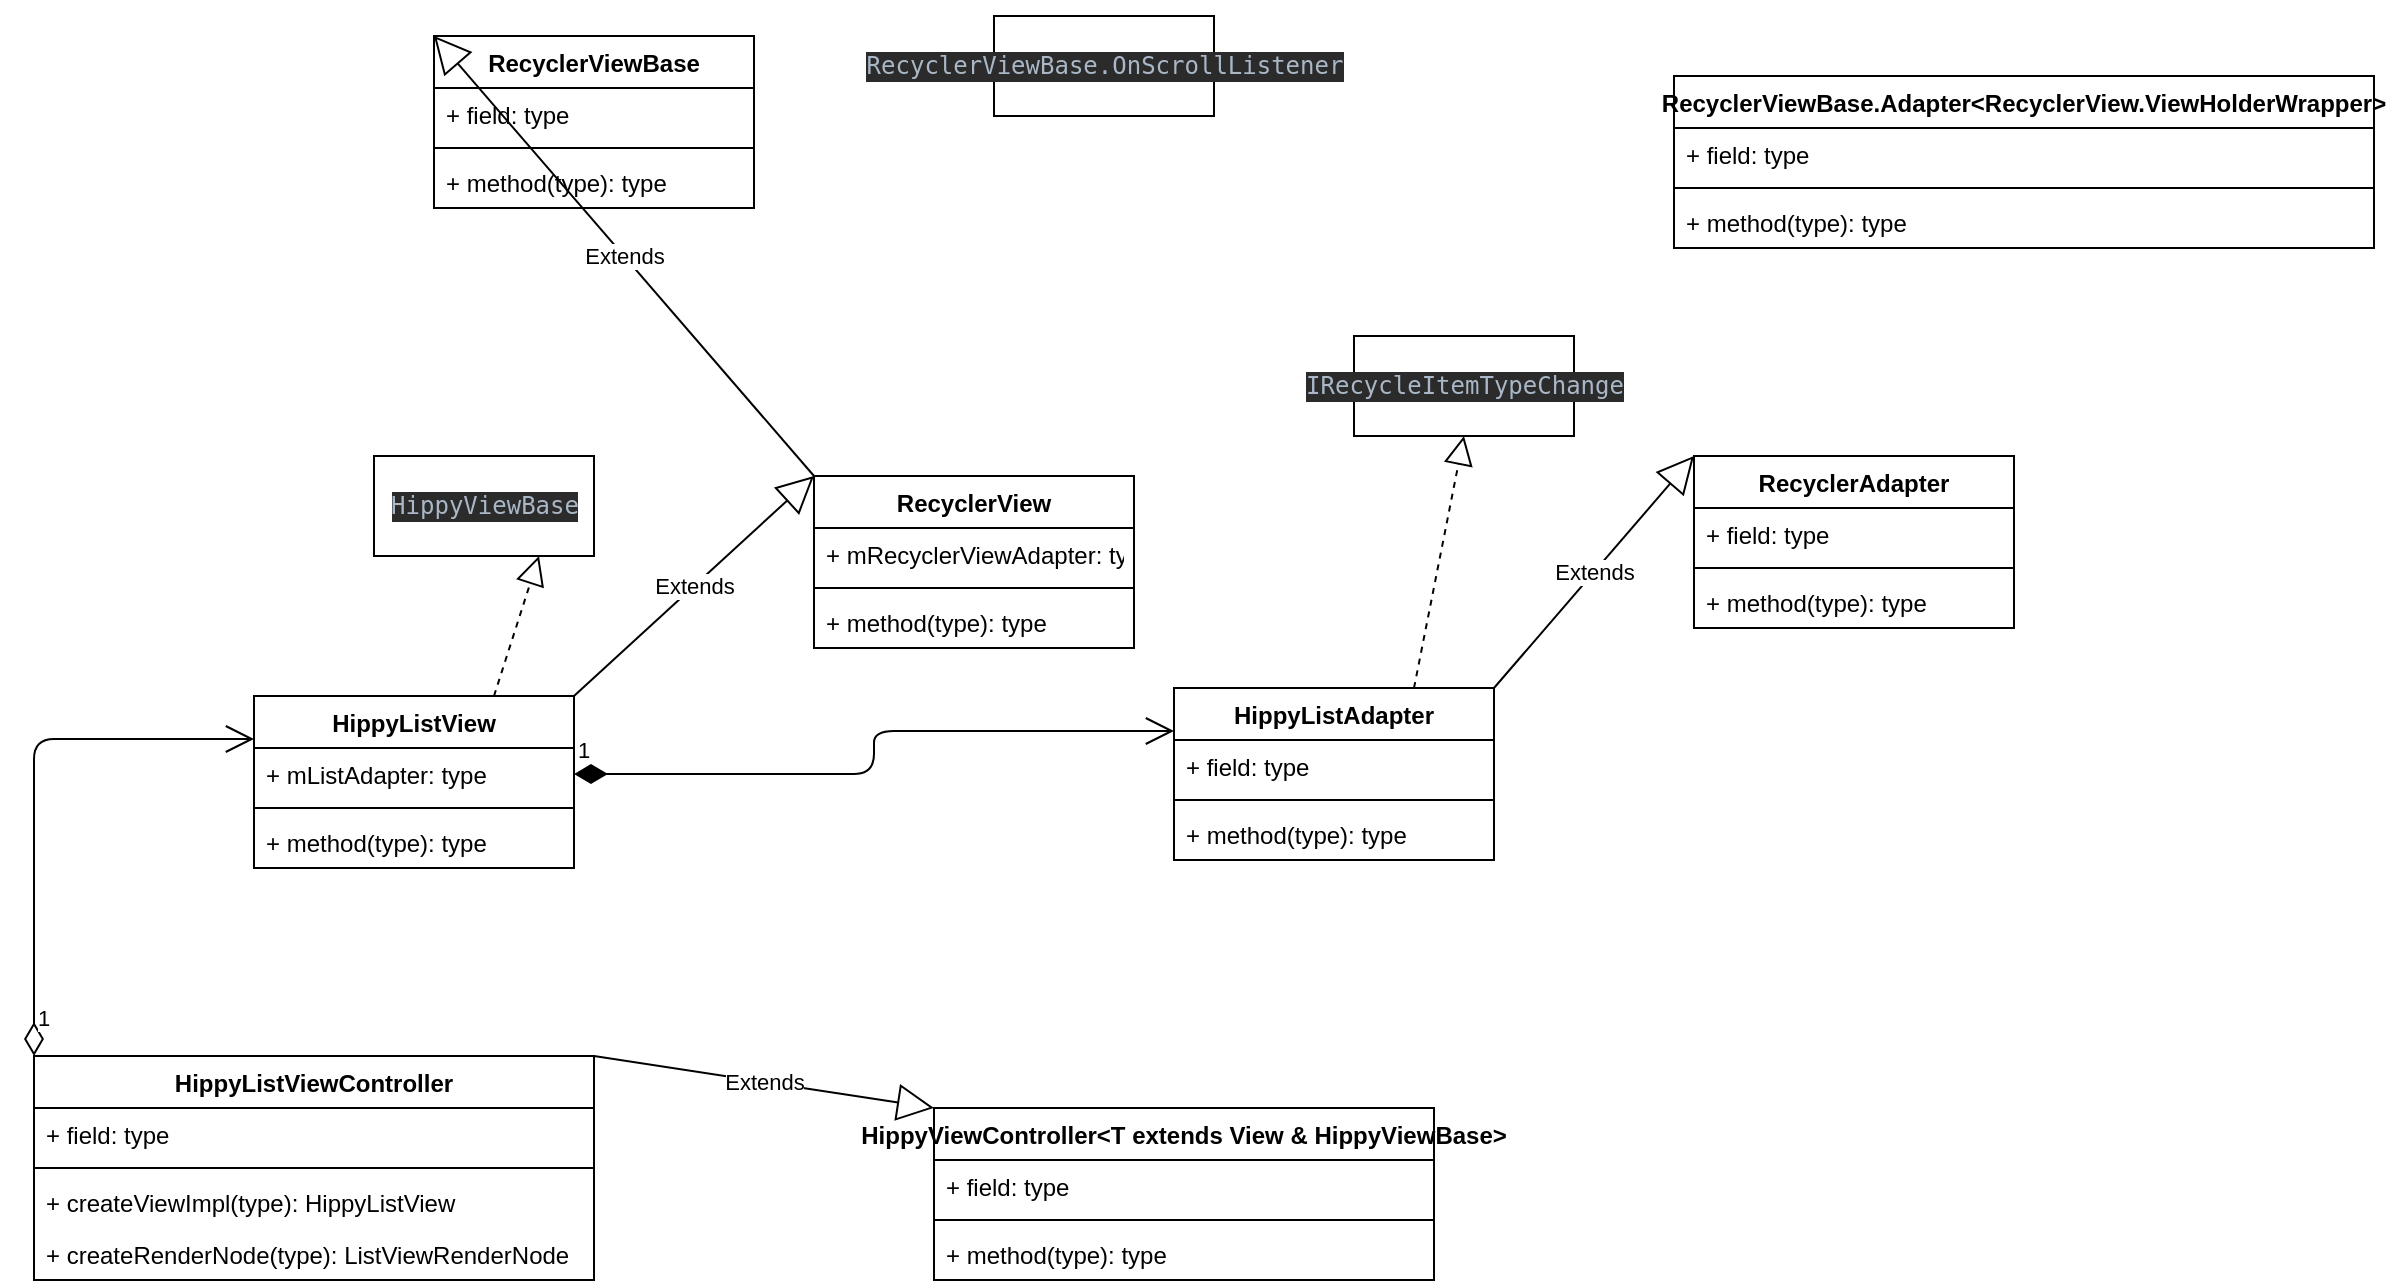 <mxfile version="14.2.5" type="github">
  <diagram id="uB6PFatc1A07J4KH4zKB" name="Page-1">
    <mxGraphModel dx="1298" dy="1920" grid="1" gridSize="10" guides="1" tooltips="1" connect="1" arrows="1" fold="1" page="1" pageScale="1" pageWidth="827" pageHeight="1169" math="0" shadow="0">
      <root>
        <mxCell id="0" />
        <mxCell id="1" parent="0" />
        <mxCell id="OwIjX0SfPu3get4k9NVg-5" value="HippyListViewController" style="swimlane;fontStyle=1;align=center;verticalAlign=top;childLayout=stackLayout;horizontal=1;startSize=26;horizontalStack=0;resizeParent=1;resizeParentMax=0;resizeLast=0;collapsible=1;marginBottom=0;" vertex="1" parent="1">
          <mxGeometry x="100" y="220" width="280" height="112" as="geometry">
            <mxRectangle x="110" y="110" width="100" height="26" as="alternateBounds" />
          </mxGeometry>
        </mxCell>
        <mxCell id="OwIjX0SfPu3get4k9NVg-6" value="+ field: type" style="text;strokeColor=none;fillColor=none;align=left;verticalAlign=top;spacingLeft=4;spacingRight=4;overflow=hidden;rotatable=0;points=[[0,0.5],[1,0.5]];portConstraint=eastwest;" vertex="1" parent="OwIjX0SfPu3get4k9NVg-5">
          <mxGeometry y="26" width="280" height="26" as="geometry" />
        </mxCell>
        <mxCell id="OwIjX0SfPu3get4k9NVg-7" value="" style="line;strokeWidth=1;fillColor=none;align=left;verticalAlign=middle;spacingTop=-1;spacingLeft=3;spacingRight=3;rotatable=0;labelPosition=right;points=[];portConstraint=eastwest;" vertex="1" parent="OwIjX0SfPu3get4k9NVg-5">
          <mxGeometry y="52" width="280" height="8" as="geometry" />
        </mxCell>
        <mxCell id="OwIjX0SfPu3get4k9NVg-50" value="+ createViewImpl(type): HippyListView" style="text;strokeColor=none;fillColor=none;align=left;verticalAlign=top;spacingLeft=4;spacingRight=4;overflow=hidden;rotatable=0;points=[[0,0.5],[1,0.5]];portConstraint=eastwest;" vertex="1" parent="OwIjX0SfPu3get4k9NVg-5">
          <mxGeometry y="60" width="280" height="26" as="geometry" />
        </mxCell>
        <mxCell id="OwIjX0SfPu3get4k9NVg-8" value="+ createRenderNode(type): ListViewRenderNode" style="text;strokeColor=none;fillColor=none;align=left;verticalAlign=top;spacingLeft=4;spacingRight=4;overflow=hidden;rotatable=0;points=[[0,0.5],[1,0.5]];portConstraint=eastwest;" vertex="1" parent="OwIjX0SfPu3get4k9NVg-5">
          <mxGeometry y="86" width="280" height="26" as="geometry" />
        </mxCell>
        <mxCell id="OwIjX0SfPu3get4k9NVg-16" value="Extends" style="endArrow=block;endSize=16;endFill=0;html=1;entryX=0;entryY=0;entryDx=0;entryDy=0;exitX=1;exitY=0;exitDx=0;exitDy=0;" edge="1" parent="1" source="OwIjX0SfPu3get4k9NVg-5" target="OwIjX0SfPu3get4k9NVg-18">
          <mxGeometry width="160" relative="1" as="geometry">
            <mxPoint x="380" y="270" as="sourcePoint" />
            <mxPoint x="490" y="270" as="targetPoint" />
          </mxGeometry>
        </mxCell>
        <mxCell id="OwIjX0SfPu3get4k9NVg-18" value="HippyViewController&lt;T extends View &amp; HippyViewBase&gt;" style="swimlane;fontStyle=1;align=center;verticalAlign=top;childLayout=stackLayout;horizontal=1;startSize=26;horizontalStack=0;resizeParent=1;resizeParentMax=0;resizeLast=0;collapsible=1;marginBottom=0;" vertex="1" parent="1">
          <mxGeometry x="550" y="246" width="250" height="86" as="geometry" />
        </mxCell>
        <mxCell id="OwIjX0SfPu3get4k9NVg-19" value="+ field: type" style="text;strokeColor=none;fillColor=none;align=left;verticalAlign=top;spacingLeft=4;spacingRight=4;overflow=hidden;rotatable=0;points=[[0,0.5],[1,0.5]];portConstraint=eastwest;" vertex="1" parent="OwIjX0SfPu3get4k9NVg-18">
          <mxGeometry y="26" width="250" height="26" as="geometry" />
        </mxCell>
        <mxCell id="OwIjX0SfPu3get4k9NVg-20" value="" style="line;strokeWidth=1;fillColor=none;align=left;verticalAlign=middle;spacingTop=-1;spacingLeft=3;spacingRight=3;rotatable=0;labelPosition=right;points=[];portConstraint=eastwest;" vertex="1" parent="OwIjX0SfPu3get4k9NVg-18">
          <mxGeometry y="52" width="250" height="8" as="geometry" />
        </mxCell>
        <mxCell id="OwIjX0SfPu3get4k9NVg-21" value="+ method(type): type" style="text;strokeColor=none;fillColor=none;align=left;verticalAlign=top;spacingLeft=4;spacingRight=4;overflow=hidden;rotatable=0;points=[[0,0.5],[1,0.5]];portConstraint=eastwest;" vertex="1" parent="OwIjX0SfPu3get4k9NVg-18">
          <mxGeometry y="60" width="250" height="26" as="geometry" />
        </mxCell>
        <mxCell id="OwIjX0SfPu3get4k9NVg-22" value="HippyListView" style="swimlane;fontStyle=1;align=center;verticalAlign=top;childLayout=stackLayout;horizontal=1;startSize=26;horizontalStack=0;resizeParent=1;resizeParentMax=0;resizeLast=0;collapsible=1;marginBottom=0;" vertex="1" parent="1">
          <mxGeometry x="210" y="40" width="160" height="86" as="geometry" />
        </mxCell>
        <mxCell id="OwIjX0SfPu3get4k9NVg-23" value="+ mListAdapter: type" style="text;strokeColor=none;fillColor=none;align=left;verticalAlign=top;spacingLeft=4;spacingRight=4;overflow=hidden;rotatable=0;points=[[0,0.5],[1,0.5]];portConstraint=eastwest;" vertex="1" parent="OwIjX0SfPu3get4k9NVg-22">
          <mxGeometry y="26" width="160" height="26" as="geometry" />
        </mxCell>
        <mxCell id="OwIjX0SfPu3get4k9NVg-24" value="" style="line;strokeWidth=1;fillColor=none;align=left;verticalAlign=middle;spacingTop=-1;spacingLeft=3;spacingRight=3;rotatable=0;labelPosition=right;points=[];portConstraint=eastwest;" vertex="1" parent="OwIjX0SfPu3get4k9NVg-22">
          <mxGeometry y="52" width="160" height="8" as="geometry" />
        </mxCell>
        <mxCell id="OwIjX0SfPu3get4k9NVg-25" value="+ method(type): type" style="text;strokeColor=none;fillColor=none;align=left;verticalAlign=top;spacingLeft=4;spacingRight=4;overflow=hidden;rotatable=0;points=[[0,0.5],[1,0.5]];portConstraint=eastwest;" vertex="1" parent="OwIjX0SfPu3get4k9NVg-22">
          <mxGeometry y="60" width="160" height="26" as="geometry" />
        </mxCell>
        <mxCell id="OwIjX0SfPu3get4k9NVg-26" value="RecyclerView" style="swimlane;fontStyle=1;align=center;verticalAlign=top;childLayout=stackLayout;horizontal=1;startSize=26;horizontalStack=0;resizeParent=1;resizeParentMax=0;resizeLast=0;collapsible=1;marginBottom=0;" vertex="1" parent="1">
          <mxGeometry x="490" y="-70" width="160" height="86" as="geometry" />
        </mxCell>
        <mxCell id="OwIjX0SfPu3get4k9NVg-27" value="+ mRecyclerViewAdapter: type" style="text;strokeColor=none;fillColor=none;align=left;verticalAlign=top;spacingLeft=4;spacingRight=4;overflow=hidden;rotatable=0;points=[[0,0.5],[1,0.5]];portConstraint=eastwest;" vertex="1" parent="OwIjX0SfPu3get4k9NVg-26">
          <mxGeometry y="26" width="160" height="26" as="geometry" />
        </mxCell>
        <mxCell id="OwIjX0SfPu3get4k9NVg-28" value="" style="line;strokeWidth=1;fillColor=none;align=left;verticalAlign=middle;spacingTop=-1;spacingLeft=3;spacingRight=3;rotatable=0;labelPosition=right;points=[];portConstraint=eastwest;" vertex="1" parent="OwIjX0SfPu3get4k9NVg-26">
          <mxGeometry y="52" width="160" height="8" as="geometry" />
        </mxCell>
        <mxCell id="OwIjX0SfPu3get4k9NVg-29" value="+ method(type): type" style="text;strokeColor=none;fillColor=none;align=left;verticalAlign=top;spacingLeft=4;spacingRight=4;overflow=hidden;rotatable=0;points=[[0,0.5],[1,0.5]];portConstraint=eastwest;" vertex="1" parent="OwIjX0SfPu3get4k9NVg-26">
          <mxGeometry y="60" width="160" height="26" as="geometry" />
        </mxCell>
        <mxCell id="OwIjX0SfPu3get4k9NVg-30" value="Extends" style="endArrow=block;endSize=16;endFill=0;html=1;entryX=0;entryY=0;entryDx=0;entryDy=0;exitX=1;exitY=0;exitDx=0;exitDy=0;" edge="1" parent="1" source="OwIjX0SfPu3get4k9NVg-22" target="OwIjX0SfPu3get4k9NVg-26">
          <mxGeometry width="160" relative="1" as="geometry">
            <mxPoint x="370" y="80" as="sourcePoint" />
            <mxPoint x="430" y="80" as="targetPoint" />
          </mxGeometry>
        </mxCell>
        <mxCell id="OwIjX0SfPu3get4k9NVg-32" value="" style="endArrow=block;dashed=1;endFill=0;endSize=12;html=1;exitX=0.75;exitY=0;exitDx=0;exitDy=0;entryX=0.75;entryY=1;entryDx=0;entryDy=0;" edge="1" parent="1" source="OwIjX0SfPu3get4k9NVg-22" target="OwIjX0SfPu3get4k9NVg-33">
          <mxGeometry width="160" relative="1" as="geometry">
            <mxPoint x="370" y="40" as="sourcePoint" />
            <mxPoint x="330" y="-30" as="targetPoint" />
          </mxGeometry>
        </mxCell>
        <mxCell id="OwIjX0SfPu3get4k9NVg-33" value="&lt;pre style=&quot;background-color: #2b2b2b ; color: #a9b7c6 ; font-family: &amp;#34;menlo&amp;#34; , monospace ; font-size: 9.0pt&quot;&gt;HippyViewBase&lt;/pre&gt;" style="html=1;" vertex="1" parent="1">
          <mxGeometry x="270" y="-80" width="110" height="50" as="geometry" />
        </mxCell>
        <mxCell id="OwIjX0SfPu3get4k9NVg-34" value="HippyListAdapter" style="swimlane;fontStyle=1;align=center;verticalAlign=top;childLayout=stackLayout;horizontal=1;startSize=26;horizontalStack=0;resizeParent=1;resizeParentMax=0;resizeLast=0;collapsible=1;marginBottom=0;" vertex="1" parent="1">
          <mxGeometry x="670" y="36" width="160" height="86" as="geometry" />
        </mxCell>
        <mxCell id="OwIjX0SfPu3get4k9NVg-35" value="+ field: type" style="text;strokeColor=none;fillColor=none;align=left;verticalAlign=top;spacingLeft=4;spacingRight=4;overflow=hidden;rotatable=0;points=[[0,0.5],[1,0.5]];portConstraint=eastwest;" vertex="1" parent="OwIjX0SfPu3get4k9NVg-34">
          <mxGeometry y="26" width="160" height="26" as="geometry" />
        </mxCell>
        <mxCell id="OwIjX0SfPu3get4k9NVg-36" value="" style="line;strokeWidth=1;fillColor=none;align=left;verticalAlign=middle;spacingTop=-1;spacingLeft=3;spacingRight=3;rotatable=0;labelPosition=right;points=[];portConstraint=eastwest;" vertex="1" parent="OwIjX0SfPu3get4k9NVg-34">
          <mxGeometry y="52" width="160" height="8" as="geometry" />
        </mxCell>
        <mxCell id="OwIjX0SfPu3get4k9NVg-37" value="+ method(type): type" style="text;strokeColor=none;fillColor=none;align=left;verticalAlign=top;spacingLeft=4;spacingRight=4;overflow=hidden;rotatable=0;points=[[0,0.5],[1,0.5]];portConstraint=eastwest;" vertex="1" parent="OwIjX0SfPu3get4k9NVg-34">
          <mxGeometry y="60" width="160" height="26" as="geometry" />
        </mxCell>
        <mxCell id="OwIjX0SfPu3get4k9NVg-38" value="RecyclerAdapter" style="swimlane;fontStyle=1;align=center;verticalAlign=top;childLayout=stackLayout;horizontal=1;startSize=26;horizontalStack=0;resizeParent=1;resizeParentMax=0;resizeLast=0;collapsible=1;marginBottom=0;" vertex="1" parent="1">
          <mxGeometry x="930" y="-80" width="160" height="86" as="geometry" />
        </mxCell>
        <mxCell id="OwIjX0SfPu3get4k9NVg-39" value="+ field: type" style="text;strokeColor=none;fillColor=none;align=left;verticalAlign=top;spacingLeft=4;spacingRight=4;overflow=hidden;rotatable=0;points=[[0,0.5],[1,0.5]];portConstraint=eastwest;" vertex="1" parent="OwIjX0SfPu3get4k9NVg-38">
          <mxGeometry y="26" width="160" height="26" as="geometry" />
        </mxCell>
        <mxCell id="OwIjX0SfPu3get4k9NVg-40" value="" style="line;strokeWidth=1;fillColor=none;align=left;verticalAlign=middle;spacingTop=-1;spacingLeft=3;spacingRight=3;rotatable=0;labelPosition=right;points=[];portConstraint=eastwest;" vertex="1" parent="OwIjX0SfPu3get4k9NVg-38">
          <mxGeometry y="52" width="160" height="8" as="geometry" />
        </mxCell>
        <mxCell id="OwIjX0SfPu3get4k9NVg-41" value="+ method(type): type" style="text;strokeColor=none;fillColor=none;align=left;verticalAlign=top;spacingLeft=4;spacingRight=4;overflow=hidden;rotatable=0;points=[[0,0.5],[1,0.5]];portConstraint=eastwest;" vertex="1" parent="OwIjX0SfPu3get4k9NVg-38">
          <mxGeometry y="60" width="160" height="26" as="geometry" />
        </mxCell>
        <mxCell id="OwIjX0SfPu3get4k9NVg-42" value="Extends" style="endArrow=block;endSize=16;endFill=0;html=1;entryX=0;entryY=0;entryDx=0;entryDy=0;exitX=1;exitY=0;exitDx=0;exitDy=0;" edge="1" parent="1" source="OwIjX0SfPu3get4k9NVg-34" target="OwIjX0SfPu3get4k9NVg-38">
          <mxGeometry width="160" relative="1" as="geometry">
            <mxPoint x="840" y="40" as="sourcePoint" />
            <mxPoint x="1000" y="40" as="targetPoint" />
          </mxGeometry>
        </mxCell>
        <mxCell id="OwIjX0SfPu3get4k9NVg-43" value="" style="endArrow=block;dashed=1;endFill=0;endSize=12;html=1;exitX=0.75;exitY=0;exitDx=0;exitDy=0;entryX=0.5;entryY=1;entryDx=0;entryDy=0;" edge="1" parent="1" source="OwIjX0SfPu3get4k9NVg-34" target="OwIjX0SfPu3get4k9NVg-44">
          <mxGeometry width="160" relative="1" as="geometry">
            <mxPoint x="730" y="-60" as="sourcePoint" />
            <mxPoint x="800" y="-70" as="targetPoint" />
          </mxGeometry>
        </mxCell>
        <mxCell id="OwIjX0SfPu3get4k9NVg-44" value="&lt;pre style=&quot;background-color: #2b2b2b ; color: #a9b7c6 ; font-family: &amp;#34;menlo&amp;#34; , monospace ; font-size: 9.0pt&quot;&gt;IRecycleItemTypeChange&lt;/pre&gt;" style="html=1;" vertex="1" parent="1">
          <mxGeometry x="760" y="-140" width="110" height="50" as="geometry" />
        </mxCell>
        <mxCell id="OwIjX0SfPu3get4k9NVg-45" value="1" style="endArrow=open;html=1;endSize=12;startArrow=diamondThin;startSize=14;startFill=1;edgeStyle=orthogonalEdgeStyle;align=left;verticalAlign=bottom;exitX=1;exitY=0.5;exitDx=0;exitDy=0;entryX=0;entryY=0.25;entryDx=0;entryDy=0;" edge="1" parent="1" source="OwIjX0SfPu3get4k9NVg-23" target="OwIjX0SfPu3get4k9NVg-34">
          <mxGeometry x="-1" y="3" relative="1" as="geometry">
            <mxPoint x="380" y="82.5" as="sourcePoint" />
            <mxPoint x="540" y="82.5" as="targetPoint" />
          </mxGeometry>
        </mxCell>
        <mxCell id="OwIjX0SfPu3get4k9NVg-51" value="1" style="endArrow=open;html=1;endSize=12;startArrow=diamondThin;startSize=14;startFill=0;edgeStyle=orthogonalEdgeStyle;align=left;verticalAlign=bottom;entryX=0;entryY=0.25;entryDx=0;entryDy=0;exitX=0;exitY=0;exitDx=0;exitDy=0;" edge="1" parent="1" source="OwIjX0SfPu3get4k9NVg-5" target="OwIjX0SfPu3get4k9NVg-22">
          <mxGeometry x="-0.925" relative="1" as="geometry">
            <mxPoint x="-70" y="290" as="sourcePoint" />
            <mxPoint x="90" y="290" as="targetPoint" />
            <mxPoint as="offset" />
          </mxGeometry>
        </mxCell>
        <mxCell id="OwIjX0SfPu3get4k9NVg-52" value="RecyclerViewBase.Adapter&lt;RecyclerView.ViewHolderWrapper&gt;" style="swimlane;fontStyle=1;align=center;verticalAlign=top;childLayout=stackLayout;horizontal=1;startSize=26;horizontalStack=0;resizeParent=1;resizeParentMax=0;resizeLast=0;collapsible=1;marginBottom=0;" vertex="1" parent="1">
          <mxGeometry x="920" y="-270" width="350" height="86" as="geometry" />
        </mxCell>
        <mxCell id="OwIjX0SfPu3get4k9NVg-53" value="+ field: type" style="text;strokeColor=none;fillColor=none;align=left;verticalAlign=top;spacingLeft=4;spacingRight=4;overflow=hidden;rotatable=0;points=[[0,0.5],[1,0.5]];portConstraint=eastwest;" vertex="1" parent="OwIjX0SfPu3get4k9NVg-52">
          <mxGeometry y="26" width="350" height="26" as="geometry" />
        </mxCell>
        <mxCell id="OwIjX0SfPu3get4k9NVg-54" value="" style="line;strokeWidth=1;fillColor=none;align=left;verticalAlign=middle;spacingTop=-1;spacingLeft=3;spacingRight=3;rotatable=0;labelPosition=right;points=[];portConstraint=eastwest;" vertex="1" parent="OwIjX0SfPu3get4k9NVg-52">
          <mxGeometry y="52" width="350" height="8" as="geometry" />
        </mxCell>
        <mxCell id="OwIjX0SfPu3get4k9NVg-55" value="+ method(type): type" style="text;strokeColor=none;fillColor=none;align=left;verticalAlign=top;spacingLeft=4;spacingRight=4;overflow=hidden;rotatable=0;points=[[0,0.5],[1,0.5]];portConstraint=eastwest;" vertex="1" parent="OwIjX0SfPu3get4k9NVg-52">
          <mxGeometry y="60" width="350" height="26" as="geometry" />
        </mxCell>
        <mxCell id="OwIjX0SfPu3get4k9NVg-56" value="RecyclerViewBase" style="swimlane;fontStyle=1;align=center;verticalAlign=top;childLayout=stackLayout;horizontal=1;startSize=26;horizontalStack=0;resizeParent=1;resizeParentMax=0;resizeLast=0;collapsible=1;marginBottom=0;" vertex="1" parent="1">
          <mxGeometry x="300" y="-290" width="160" height="86" as="geometry" />
        </mxCell>
        <mxCell id="OwIjX0SfPu3get4k9NVg-57" value="+ field: type" style="text;strokeColor=none;fillColor=none;align=left;verticalAlign=top;spacingLeft=4;spacingRight=4;overflow=hidden;rotatable=0;points=[[0,0.5],[1,0.5]];portConstraint=eastwest;" vertex="1" parent="OwIjX0SfPu3get4k9NVg-56">
          <mxGeometry y="26" width="160" height="26" as="geometry" />
        </mxCell>
        <mxCell id="OwIjX0SfPu3get4k9NVg-58" value="" style="line;strokeWidth=1;fillColor=none;align=left;verticalAlign=middle;spacingTop=-1;spacingLeft=3;spacingRight=3;rotatable=0;labelPosition=right;points=[];portConstraint=eastwest;" vertex="1" parent="OwIjX0SfPu3get4k9NVg-56">
          <mxGeometry y="52" width="160" height="8" as="geometry" />
        </mxCell>
        <mxCell id="OwIjX0SfPu3get4k9NVg-59" value="+ method(type): type" style="text;strokeColor=none;fillColor=none;align=left;verticalAlign=top;spacingLeft=4;spacingRight=4;overflow=hidden;rotatable=0;points=[[0,0.5],[1,0.5]];portConstraint=eastwest;" vertex="1" parent="OwIjX0SfPu3get4k9NVg-56">
          <mxGeometry y="60" width="160" height="26" as="geometry" />
        </mxCell>
        <mxCell id="OwIjX0SfPu3get4k9NVg-60" value="Extends" style="endArrow=block;endSize=16;endFill=0;html=1;entryX=0;entryY=0;entryDx=0;entryDy=0;exitX=0;exitY=0;exitDx=0;exitDy=0;" edge="1" parent="1" source="OwIjX0SfPu3get4k9NVg-26" target="OwIjX0SfPu3get4k9NVg-56">
          <mxGeometry width="160" relative="1" as="geometry">
            <mxPoint x="420" y="-110" as="sourcePoint" />
            <mxPoint x="580" y="-110" as="targetPoint" />
          </mxGeometry>
        </mxCell>
        <mxCell id="OwIjX0SfPu3get4k9NVg-61" value="&lt;pre style=&quot;background-color: #2b2b2b ; color: #a9b7c6 ; font-family: &amp;#34;menlo&amp;#34; , monospace ; font-size: 9.0pt&quot;&gt;RecyclerViewBase.OnScrollListener&lt;/pre&gt;" style="html=1;" vertex="1" parent="1">
          <mxGeometry x="580" y="-300" width="110" height="50" as="geometry" />
        </mxCell>
      </root>
    </mxGraphModel>
  </diagram>
</mxfile>

